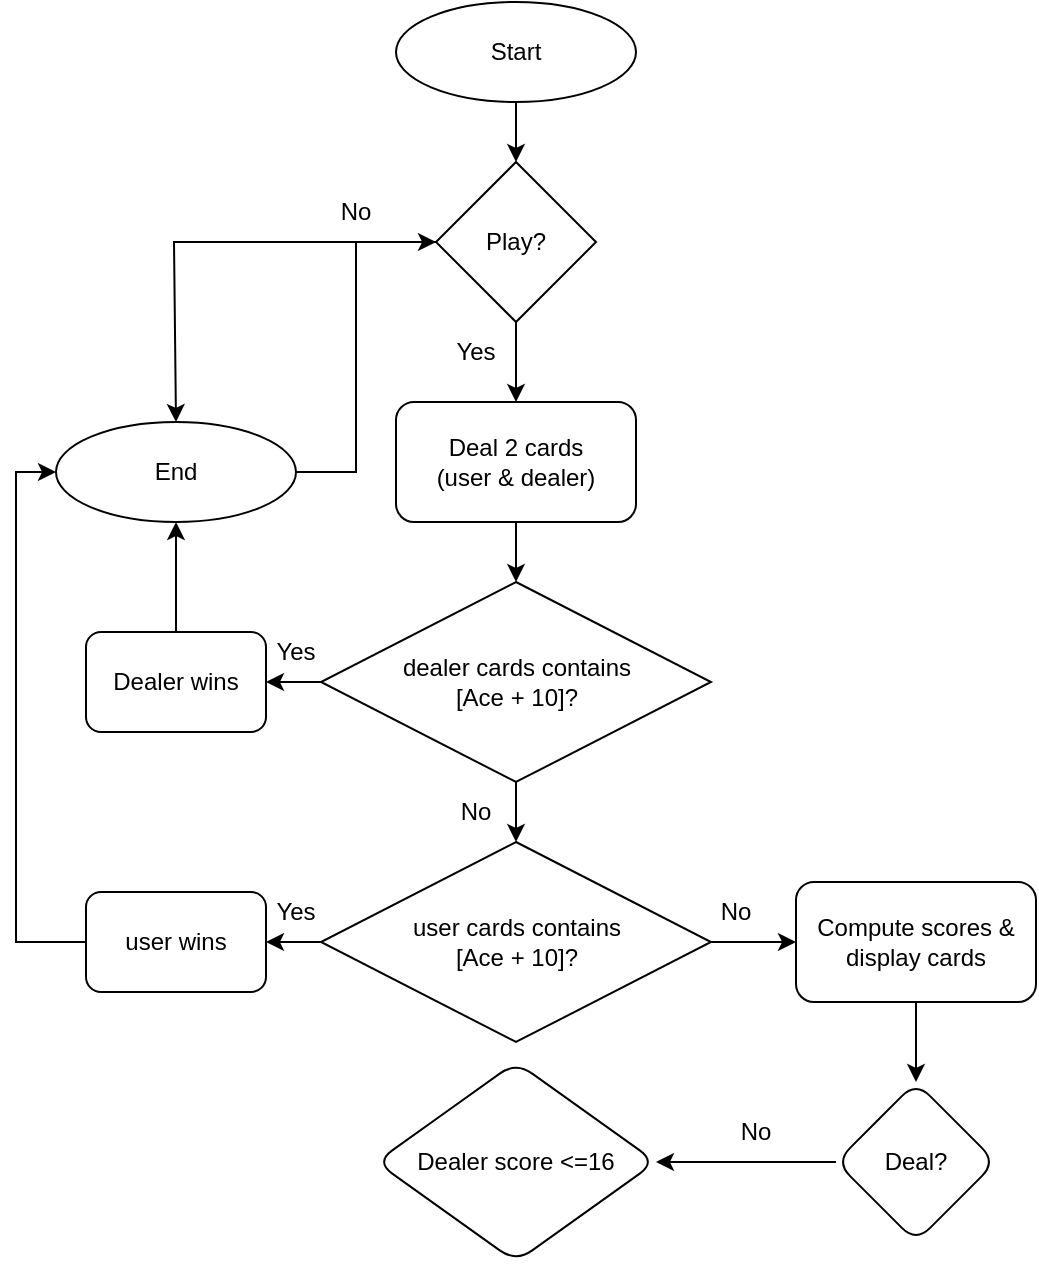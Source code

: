 <mxfile version="21.8.0" type="device">
  <diagram id="C5RBs43oDa-KdzZeNtuy" name="Page-1">
    <mxGraphModel dx="1853" dy="665" grid="1" gridSize="10" guides="1" tooltips="1" connect="1" arrows="1" fold="1" page="1" pageScale="1" pageWidth="827" pageHeight="1169" math="0" shadow="0">
      <root>
        <mxCell id="WIyWlLk6GJQsqaUBKTNV-0" />
        <mxCell id="WIyWlLk6GJQsqaUBKTNV-1" parent="WIyWlLk6GJQsqaUBKTNV-0" />
        <mxCell id="Y0iHHmPsQCYmJBBxY2d6-0" value="Start" style="ellipse;whiteSpace=wrap;html=1;" vertex="1" parent="WIyWlLk6GJQsqaUBKTNV-1">
          <mxGeometry x="190" y="20" width="120" height="50" as="geometry" />
        </mxCell>
        <mxCell id="Y0iHHmPsQCYmJBBxY2d6-1" value="Play?" style="rhombus;whiteSpace=wrap;html=1;" vertex="1" parent="WIyWlLk6GJQsqaUBKTNV-1">
          <mxGeometry x="210" y="100" width="80" height="80" as="geometry" />
        </mxCell>
        <mxCell id="Y0iHHmPsQCYmJBBxY2d6-2" value="End" style="ellipse;whiteSpace=wrap;html=1;" vertex="1" parent="WIyWlLk6GJQsqaUBKTNV-1">
          <mxGeometry x="20" y="230" width="120" height="50" as="geometry" />
        </mxCell>
        <mxCell id="Y0iHHmPsQCYmJBBxY2d6-3" value="" style="endArrow=classic;html=1;rounded=0;exitX=0;exitY=0.5;exitDx=0;exitDy=0;entryX=0.5;entryY=0;entryDx=0;entryDy=0;" edge="1" parent="WIyWlLk6GJQsqaUBKTNV-1" source="Y0iHHmPsQCYmJBBxY2d6-1" target="Y0iHHmPsQCYmJBBxY2d6-2">
          <mxGeometry width="50" height="50" relative="1" as="geometry">
            <mxPoint x="169" y="140" as="sourcePoint" />
            <mxPoint x="399" y="270" as="targetPoint" />
            <Array as="points">
              <mxPoint x="79" y="140" />
            </Array>
          </mxGeometry>
        </mxCell>
        <mxCell id="Y0iHHmPsQCYmJBBxY2d6-4" value="No" style="text;html=1;strokeColor=none;fillColor=none;align=center;verticalAlign=middle;whiteSpace=wrap;rounded=0;" vertex="1" parent="WIyWlLk6GJQsqaUBKTNV-1">
          <mxGeometry x="140" y="110" width="60" height="30" as="geometry" />
        </mxCell>
        <mxCell id="Y0iHHmPsQCYmJBBxY2d6-5" value="Yes" style="text;html=1;strokeColor=none;fillColor=none;align=center;verticalAlign=middle;whiteSpace=wrap;rounded=0;" vertex="1" parent="WIyWlLk6GJQsqaUBKTNV-1">
          <mxGeometry x="200" y="180" width="60" height="30" as="geometry" />
        </mxCell>
        <mxCell id="Y0iHHmPsQCYmJBBxY2d6-6" value="" style="endArrow=classic;html=1;rounded=0;exitX=0.5;exitY=1;exitDx=0;exitDy=0;entryX=0.5;entryY=0;entryDx=0;entryDy=0;" edge="1" parent="WIyWlLk6GJQsqaUBKTNV-1" source="Y0iHHmPsQCYmJBBxY2d6-0" target="Y0iHHmPsQCYmJBBxY2d6-1">
          <mxGeometry width="50" height="50" relative="1" as="geometry">
            <mxPoint x="390" y="320" as="sourcePoint" />
            <mxPoint x="440" y="270" as="targetPoint" />
          </mxGeometry>
        </mxCell>
        <mxCell id="Y0iHHmPsQCYmJBBxY2d6-7" value="Deal 2 cards&lt;br&gt;(user &amp;amp; dealer)" style="rounded=1;whiteSpace=wrap;html=1;" vertex="1" parent="WIyWlLk6GJQsqaUBKTNV-1">
          <mxGeometry x="190" y="220" width="120" height="60" as="geometry" />
        </mxCell>
        <mxCell id="Y0iHHmPsQCYmJBBxY2d6-8" value="" style="endArrow=classic;html=1;rounded=0;entryX=0.5;entryY=0;entryDx=0;entryDy=0;" edge="1" parent="WIyWlLk6GJQsqaUBKTNV-1" source="Y0iHHmPsQCYmJBBxY2d6-1" target="Y0iHHmPsQCYmJBBxY2d6-7">
          <mxGeometry width="50" height="50" relative="1" as="geometry">
            <mxPoint x="390" y="320" as="sourcePoint" />
            <mxPoint x="440" y="270" as="targetPoint" />
          </mxGeometry>
        </mxCell>
        <mxCell id="Y0iHHmPsQCYmJBBxY2d6-11" value="" style="edgeStyle=orthogonalEdgeStyle;rounded=0;orthogonalLoop=1;jettySize=auto;html=1;" edge="1" parent="WIyWlLk6GJQsqaUBKTNV-1" source="Y0iHHmPsQCYmJBBxY2d6-9" target="Y0iHHmPsQCYmJBBxY2d6-10">
          <mxGeometry relative="1" as="geometry" />
        </mxCell>
        <mxCell id="Y0iHHmPsQCYmJBBxY2d6-16" value="" style="edgeStyle=orthogonalEdgeStyle;rounded=0;orthogonalLoop=1;jettySize=auto;html=1;" edge="1" parent="WIyWlLk6GJQsqaUBKTNV-1" source="Y0iHHmPsQCYmJBBxY2d6-9" target="Y0iHHmPsQCYmJBBxY2d6-15">
          <mxGeometry relative="1" as="geometry" />
        </mxCell>
        <mxCell id="Y0iHHmPsQCYmJBBxY2d6-9" value="dealer cards contains&lt;br&gt;[Ace + 10]?" style="rhombus;whiteSpace=wrap;html=1;" vertex="1" parent="WIyWlLk6GJQsqaUBKTNV-1">
          <mxGeometry x="152.5" y="310" width="195" height="100" as="geometry" />
        </mxCell>
        <mxCell id="Y0iHHmPsQCYmJBBxY2d6-10" value="Dealer wins" style="rounded=1;whiteSpace=wrap;html=1;" vertex="1" parent="WIyWlLk6GJQsqaUBKTNV-1">
          <mxGeometry x="35" y="335" width="90" height="50" as="geometry" />
        </mxCell>
        <mxCell id="Y0iHHmPsQCYmJBBxY2d6-12" value="" style="endArrow=classic;html=1;rounded=0;exitX=0.5;exitY=0;exitDx=0;exitDy=0;entryX=0.5;entryY=1;entryDx=0;entryDy=0;" edge="1" parent="WIyWlLk6GJQsqaUBKTNV-1" source="Y0iHHmPsQCYmJBBxY2d6-10" target="Y0iHHmPsQCYmJBBxY2d6-2">
          <mxGeometry width="50" height="50" relative="1" as="geometry">
            <mxPoint x="390" y="390" as="sourcePoint" />
            <mxPoint x="440" y="340" as="targetPoint" />
          </mxGeometry>
        </mxCell>
        <mxCell id="Y0iHHmPsQCYmJBBxY2d6-13" value="Yes" style="text;html=1;strokeColor=none;fillColor=none;align=center;verticalAlign=middle;whiteSpace=wrap;rounded=0;" vertex="1" parent="WIyWlLk6GJQsqaUBKTNV-1">
          <mxGeometry x="110" y="330" width="60" height="30" as="geometry" />
        </mxCell>
        <mxCell id="Y0iHHmPsQCYmJBBxY2d6-14" value="" style="endArrow=classic;html=1;rounded=0;exitX=0.5;exitY=1;exitDx=0;exitDy=0;entryX=0.5;entryY=0;entryDx=0;entryDy=0;" edge="1" parent="WIyWlLk6GJQsqaUBKTNV-1" source="Y0iHHmPsQCYmJBBxY2d6-7" target="Y0iHHmPsQCYmJBBxY2d6-9">
          <mxGeometry width="50" height="50" relative="1" as="geometry">
            <mxPoint x="390" y="340" as="sourcePoint" />
            <mxPoint x="440" y="290" as="targetPoint" />
          </mxGeometry>
        </mxCell>
        <mxCell id="Y0iHHmPsQCYmJBBxY2d6-19" value="" style="edgeStyle=orthogonalEdgeStyle;rounded=0;orthogonalLoop=1;jettySize=auto;html=1;" edge="1" parent="WIyWlLk6GJQsqaUBKTNV-1" source="Y0iHHmPsQCYmJBBxY2d6-15" target="Y0iHHmPsQCYmJBBxY2d6-18">
          <mxGeometry relative="1" as="geometry" />
        </mxCell>
        <mxCell id="Y0iHHmPsQCYmJBBxY2d6-23" value="" style="edgeStyle=orthogonalEdgeStyle;rounded=0;orthogonalLoop=1;jettySize=auto;html=1;" edge="1" parent="WIyWlLk6GJQsqaUBKTNV-1" source="Y0iHHmPsQCYmJBBxY2d6-15" target="Y0iHHmPsQCYmJBBxY2d6-22">
          <mxGeometry relative="1" as="geometry" />
        </mxCell>
        <mxCell id="Y0iHHmPsQCYmJBBxY2d6-15" value="user cards contains&lt;br&gt;[Ace + 10]?" style="rhombus;whiteSpace=wrap;html=1;" vertex="1" parent="WIyWlLk6GJQsqaUBKTNV-1">
          <mxGeometry x="152.5" y="440" width="195" height="100" as="geometry" />
        </mxCell>
        <mxCell id="Y0iHHmPsQCYmJBBxY2d6-17" value="No" style="text;html=1;strokeColor=none;fillColor=none;align=center;verticalAlign=middle;whiteSpace=wrap;rounded=0;" vertex="1" parent="WIyWlLk6GJQsqaUBKTNV-1">
          <mxGeometry x="200" y="410" width="60" height="30" as="geometry" />
        </mxCell>
        <mxCell id="Y0iHHmPsQCYmJBBxY2d6-18" value="user wins" style="rounded=1;whiteSpace=wrap;html=1;" vertex="1" parent="WIyWlLk6GJQsqaUBKTNV-1">
          <mxGeometry x="35" y="465" width="90" height="50" as="geometry" />
        </mxCell>
        <mxCell id="Y0iHHmPsQCYmJBBxY2d6-20" value="" style="endArrow=classic;html=1;rounded=0;exitX=0;exitY=0.5;exitDx=0;exitDy=0;entryX=0;entryY=0.5;entryDx=0;entryDy=0;" edge="1" parent="WIyWlLk6GJQsqaUBKTNV-1" source="Y0iHHmPsQCYmJBBxY2d6-18" target="Y0iHHmPsQCYmJBBxY2d6-2">
          <mxGeometry width="50" height="50" relative="1" as="geometry">
            <mxPoint x="390" y="400" as="sourcePoint" />
            <mxPoint x="440" y="350" as="targetPoint" />
            <Array as="points">
              <mxPoint y="490" />
              <mxPoint y="255" />
            </Array>
          </mxGeometry>
        </mxCell>
        <mxCell id="Y0iHHmPsQCYmJBBxY2d6-21" value="Yes" style="text;html=1;strokeColor=none;fillColor=none;align=center;verticalAlign=middle;whiteSpace=wrap;rounded=0;" vertex="1" parent="WIyWlLk6GJQsqaUBKTNV-1">
          <mxGeometry x="110" y="460" width="60" height="30" as="geometry" />
        </mxCell>
        <mxCell id="Y0iHHmPsQCYmJBBxY2d6-27" value="" style="edgeStyle=orthogonalEdgeStyle;rounded=0;orthogonalLoop=1;jettySize=auto;html=1;" edge="1" parent="WIyWlLk6GJQsqaUBKTNV-1" source="Y0iHHmPsQCYmJBBxY2d6-22" target="Y0iHHmPsQCYmJBBxY2d6-26">
          <mxGeometry relative="1" as="geometry" />
        </mxCell>
        <mxCell id="Y0iHHmPsQCYmJBBxY2d6-22" value="Compute scores &amp;amp; display cards" style="rounded=1;whiteSpace=wrap;html=1;" vertex="1" parent="WIyWlLk6GJQsqaUBKTNV-1">
          <mxGeometry x="390" y="460" width="120" height="60" as="geometry" />
        </mxCell>
        <mxCell id="Y0iHHmPsQCYmJBBxY2d6-24" value="No" style="text;html=1;strokeColor=none;fillColor=none;align=center;verticalAlign=middle;whiteSpace=wrap;rounded=0;" vertex="1" parent="WIyWlLk6GJQsqaUBKTNV-1">
          <mxGeometry x="330" y="460" width="60" height="30" as="geometry" />
        </mxCell>
        <mxCell id="Y0iHHmPsQCYmJBBxY2d6-25" value="" style="endArrow=classic;html=1;rounded=0;exitX=1;exitY=0.5;exitDx=0;exitDy=0;entryX=0;entryY=0.5;entryDx=0;entryDy=0;" edge="1" parent="WIyWlLk6GJQsqaUBKTNV-1" source="Y0iHHmPsQCYmJBBxY2d6-2" target="Y0iHHmPsQCYmJBBxY2d6-1">
          <mxGeometry width="50" height="50" relative="1" as="geometry">
            <mxPoint x="390" y="360" as="sourcePoint" />
            <mxPoint x="150" y="180" as="targetPoint" />
            <Array as="points">
              <mxPoint x="170" y="255" />
              <mxPoint x="170" y="140" />
            </Array>
          </mxGeometry>
        </mxCell>
        <mxCell id="Y0iHHmPsQCYmJBBxY2d6-29" value="" style="edgeStyle=orthogonalEdgeStyle;rounded=0;orthogonalLoop=1;jettySize=auto;html=1;exitX=0;exitY=0.5;exitDx=0;exitDy=0;entryX=1;entryY=0.5;entryDx=0;entryDy=0;" edge="1" parent="WIyWlLk6GJQsqaUBKTNV-1" source="Y0iHHmPsQCYmJBBxY2d6-26" target="Y0iHHmPsQCYmJBBxY2d6-28">
          <mxGeometry relative="1" as="geometry" />
        </mxCell>
        <mxCell id="Y0iHHmPsQCYmJBBxY2d6-26" value="Deal?" style="rhombus;whiteSpace=wrap;html=1;rounded=1;" vertex="1" parent="WIyWlLk6GJQsqaUBKTNV-1">
          <mxGeometry x="410" y="560" width="80" height="80" as="geometry" />
        </mxCell>
        <mxCell id="Y0iHHmPsQCYmJBBxY2d6-28" value="Dealer score &amp;lt;=16" style="rhombus;whiteSpace=wrap;html=1;rounded=1;" vertex="1" parent="WIyWlLk6GJQsqaUBKTNV-1">
          <mxGeometry x="180" y="550" width="140" height="100" as="geometry" />
        </mxCell>
        <mxCell id="Y0iHHmPsQCYmJBBxY2d6-30" value="No" style="text;html=1;strokeColor=none;fillColor=none;align=center;verticalAlign=middle;whiteSpace=wrap;rounded=0;" vertex="1" parent="WIyWlLk6GJQsqaUBKTNV-1">
          <mxGeometry x="340" y="570" width="60" height="30" as="geometry" />
        </mxCell>
      </root>
    </mxGraphModel>
  </diagram>
</mxfile>
